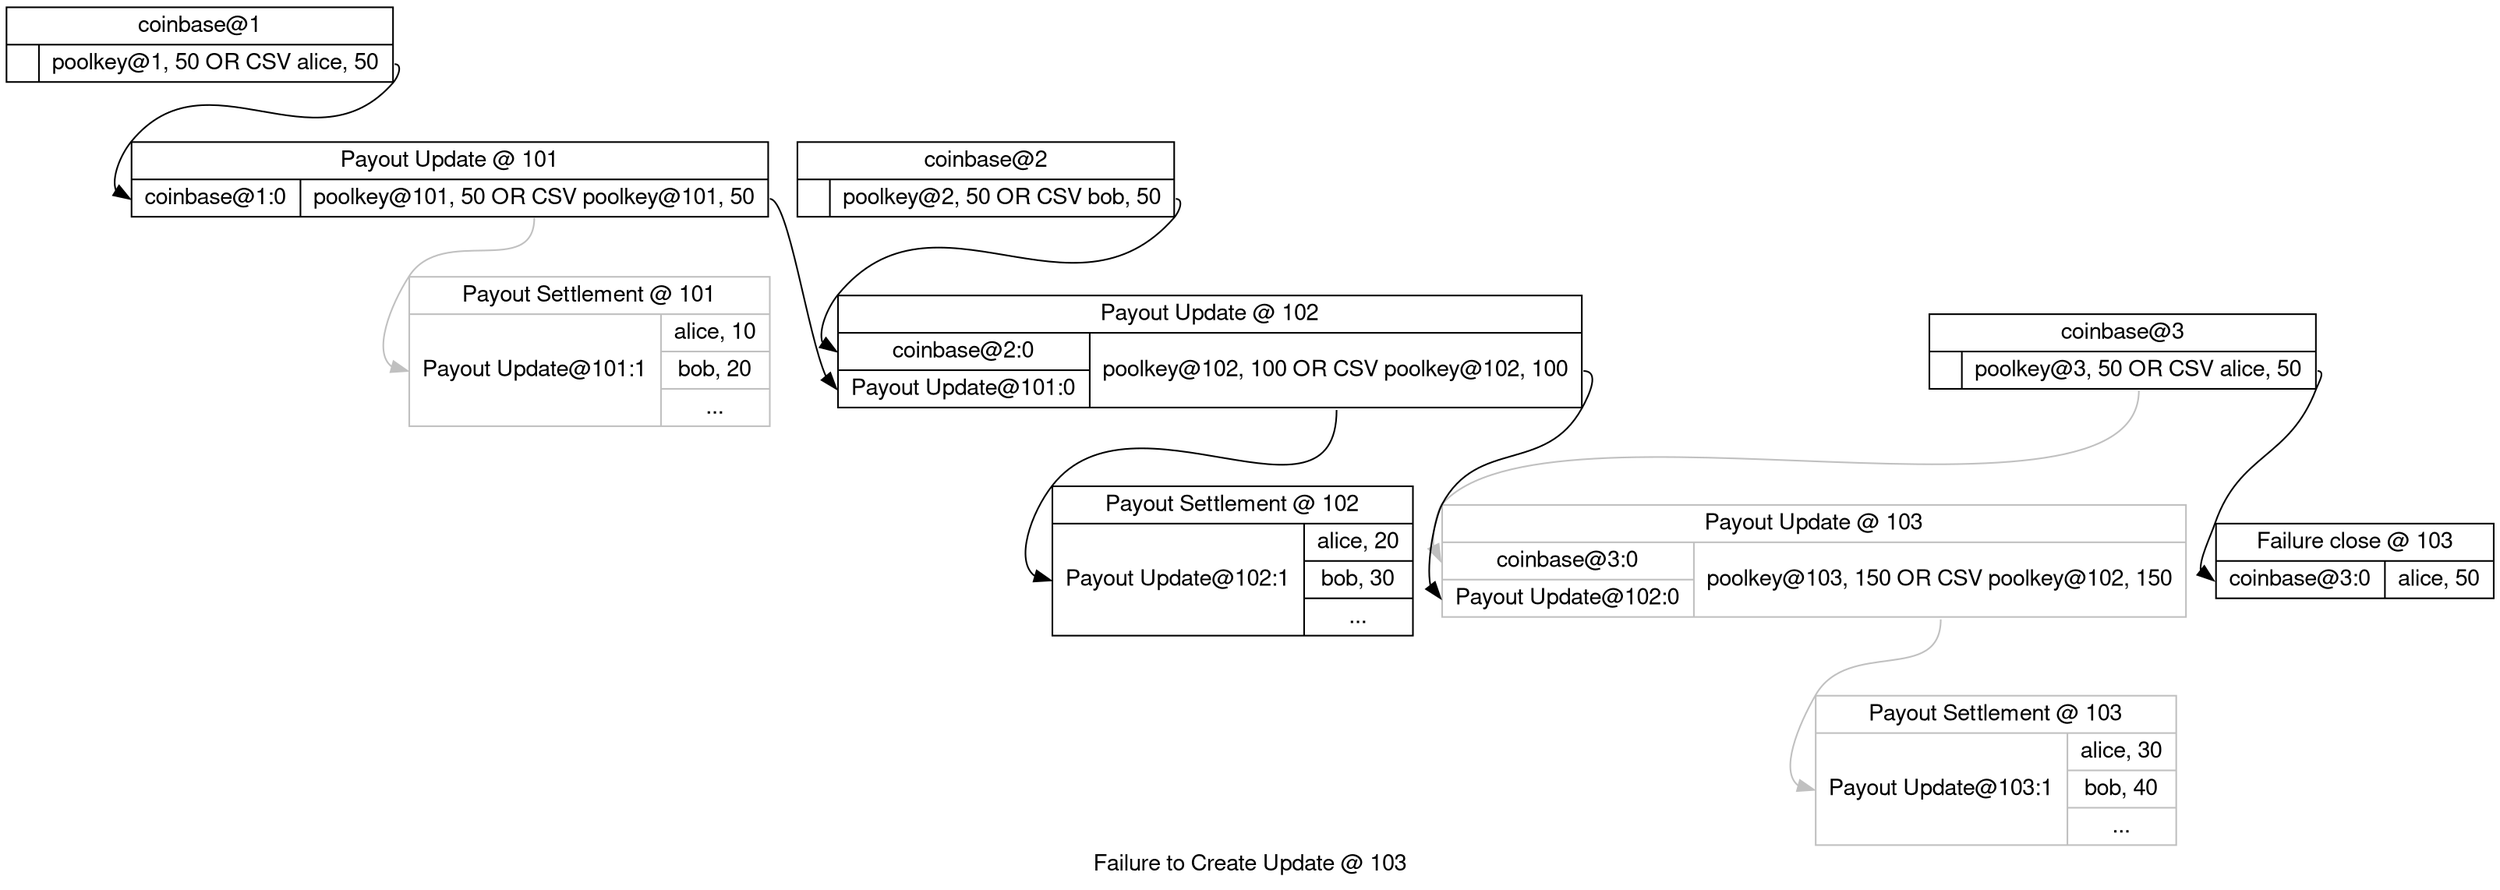 digraph uhpo {
    fontname="Helvetica,Arial,sans-serif"
    label="Failure to Create Update @ 103"
    node [fontname="Helvetica,Arial,sans-serif"]
    edge [fontname="Helvetica,Arial,sans-serif"]    
    node [shape=record];
//    rankdir="LR";

    // subgraph cluster_coinbases {
    // 	label = "coinbases";
    // 	color=white;
	
	cb1 [label="{ coinbase@1 | { | {<o1> poolkey@1, 50 OR CSV alice, 50}}}"];

	cb2 [label="{ coinbase@2 | { | {<o1> poolkey@2, 50 OR CSV bob, 50}}}"];
    
	cb3 [label="{coinbase@3 | { | {<o1> poolkey@3, 50 OR CSV alice, 50}}}"];

    // }

    // subgraph cluster_payout_update {
    // 	label = "payout updates";
    // 	color=white;
	
	payoutupdate1 [label="{Payout Update @ 101 | {{<i1> coinbase@1:0} | { <o1> poolkey@101, 50 OR CSV poolkey@101, 50}}}"];
	payoutsettlement1 [label="{Payout Settlement @ 101 | {{<i1> Payout Update@101:1} | { <o> alice, 10 | bob, 20 | ... }}}" color=grey];
	
	payoutupdate2 [label="{Payout Update @ 102 | {{<i1> coinbase@2:0 | <i2> Payout Update@101:0} | { <o1> poolkey@102, 100 OR CSV poolkey@102, 100}}}"];
	payoutsettlement2 [label="{Payout Settlement @ 102 | {{<i1> Payout Update@102:1} | { <o> alice, 20 | bob, 30 | ... }}}"];

	payoutupdate3 [label="{Payout Update @ 103 | {{<i1> coinbase@3:0 | <i2> Payout Update@102:0} | { <o1> poolkey@103, 150 OR CSV poolkey@102, 150}}}" color=grey];
	payoutsettlement3 [label="{Payout Settlement @ 103 | {{<i1> Payout Update@103:1} | { <o> alice, 30 | bob, 40 | ... }}}" color=grey];
	
    // }
    
    cb1:o1 -> payoutupdate1:i1;
    payoutupdate1:o1 -> payoutsettlement1:i1 [color=grey];
    
    cb2:o1 -> payoutupdate2:i1;
    payoutupdate1:o1 -> payoutupdate2:i2;
    payoutupdate2:o1 -> payoutsettlement2:i1;

    cb3:o1 -> payoutupdate3:i1 [color=grey];
    payoutupdate2:o1 -> payoutupdate3:i2;
    payoutupdate3:o1 -> payoutsettlement3:i1 [color=grey];

    failure [label="{Failure close @ 103 | {{ <i1> coinbase@3:0} | { <o> alice, 50 }}}"];
    cb3:o1 -> failure:i1;
}
